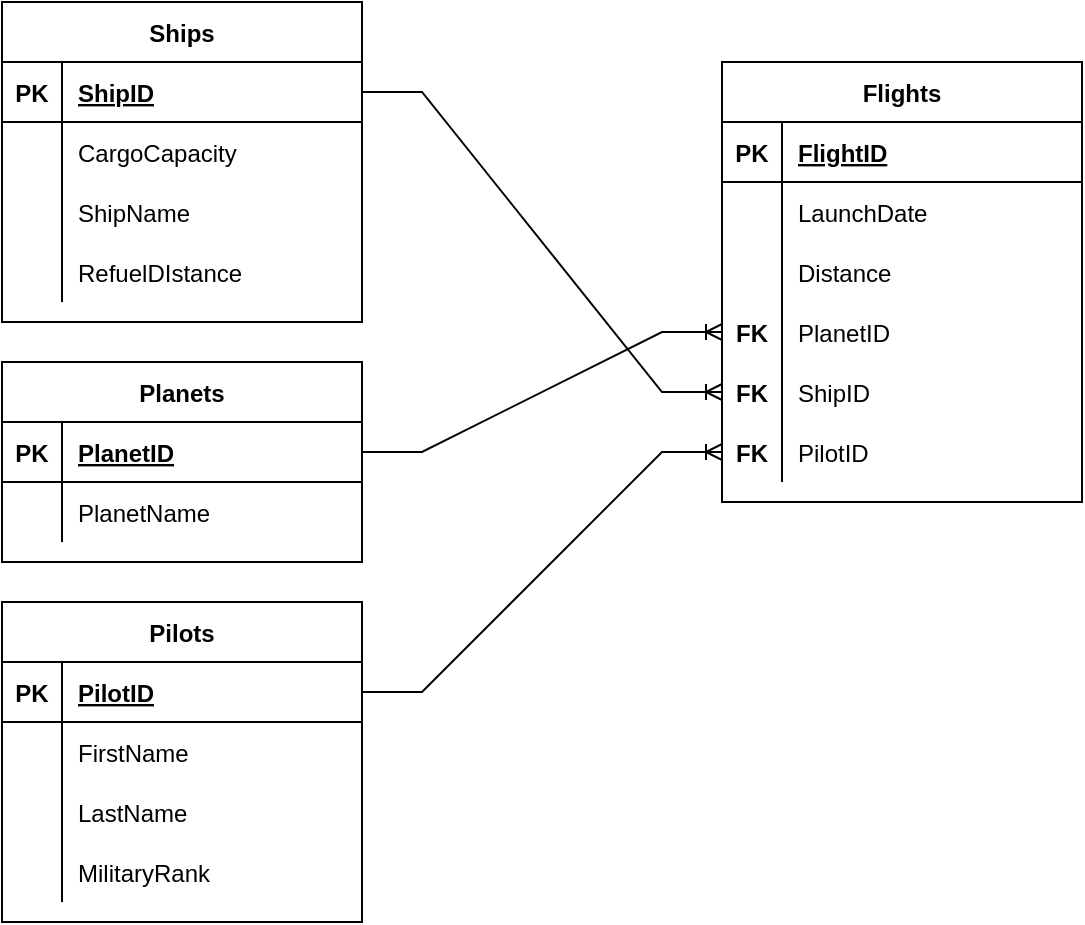 <mxfile version="20.3.7" type="device"><diagram id="O5OlVgzpHmx9Z-WZz147" name="Page-1"><mxGraphModel dx="1865" dy="547" grid="1" gridSize="10" guides="1" tooltips="1" connect="1" arrows="1" fold="1" page="1" pageScale="1" pageWidth="827" pageHeight="1169" math="0" shadow="0"><root><mxCell id="0"/><mxCell id="1" parent="0"/><mxCell id="MBV-LVWiFrtEIEjRHwVz-16" value="Flights" style="shape=table;startSize=30;container=1;collapsible=1;childLayout=tableLayout;fixedRows=1;rowLines=0;fontStyle=1;align=center;resizeLast=1;" vertex="1" parent="1"><mxGeometry x="290" y="110" width="180" height="220" as="geometry"/></mxCell><mxCell id="MBV-LVWiFrtEIEjRHwVz-17" value="" style="shape=tableRow;horizontal=0;startSize=0;swimlaneHead=0;swimlaneBody=0;fillColor=none;collapsible=0;dropTarget=0;points=[[0,0.5],[1,0.5]];portConstraint=eastwest;top=0;left=0;right=0;bottom=1;" vertex="1" parent="MBV-LVWiFrtEIEjRHwVz-16"><mxGeometry y="30" width="180" height="30" as="geometry"/></mxCell><mxCell id="MBV-LVWiFrtEIEjRHwVz-18" value="PK" style="shape=partialRectangle;connectable=0;fillColor=none;top=0;left=0;bottom=0;right=0;fontStyle=1;overflow=hidden;" vertex="1" parent="MBV-LVWiFrtEIEjRHwVz-17"><mxGeometry width="30" height="30" as="geometry"><mxRectangle width="30" height="30" as="alternateBounds"/></mxGeometry></mxCell><mxCell id="MBV-LVWiFrtEIEjRHwVz-19" value="FlightID" style="shape=partialRectangle;connectable=0;fillColor=none;top=0;left=0;bottom=0;right=0;align=left;spacingLeft=6;fontStyle=5;overflow=hidden;" vertex="1" parent="MBV-LVWiFrtEIEjRHwVz-17"><mxGeometry x="30" width="150" height="30" as="geometry"><mxRectangle width="150" height="30" as="alternateBounds"/></mxGeometry></mxCell><mxCell id="MBV-LVWiFrtEIEjRHwVz-20" value="" style="shape=tableRow;horizontal=0;startSize=0;swimlaneHead=0;swimlaneBody=0;fillColor=none;collapsible=0;dropTarget=0;points=[[0,0.5],[1,0.5]];portConstraint=eastwest;top=0;left=0;right=0;bottom=0;" vertex="1" parent="MBV-LVWiFrtEIEjRHwVz-16"><mxGeometry y="60" width="180" height="30" as="geometry"/></mxCell><mxCell id="MBV-LVWiFrtEIEjRHwVz-21" value="" style="shape=partialRectangle;connectable=0;fillColor=none;top=0;left=0;bottom=0;right=0;editable=1;overflow=hidden;fontStyle=1;" vertex="1" parent="MBV-LVWiFrtEIEjRHwVz-20"><mxGeometry width="30" height="30" as="geometry"><mxRectangle width="30" height="30" as="alternateBounds"/></mxGeometry></mxCell><mxCell id="MBV-LVWiFrtEIEjRHwVz-22" value="LaunchDate" style="shape=partialRectangle;connectable=0;fillColor=none;top=0;left=0;bottom=0;right=0;align=left;spacingLeft=6;overflow=hidden;" vertex="1" parent="MBV-LVWiFrtEIEjRHwVz-20"><mxGeometry x="30" width="150" height="30" as="geometry"><mxRectangle width="150" height="30" as="alternateBounds"/></mxGeometry></mxCell><mxCell id="MBV-LVWiFrtEIEjRHwVz-23" value="" style="shape=tableRow;horizontal=0;startSize=0;swimlaneHead=0;swimlaneBody=0;fillColor=none;collapsible=0;dropTarget=0;points=[[0,0.5],[1,0.5]];portConstraint=eastwest;top=0;left=0;right=0;bottom=0;" vertex="1" parent="MBV-LVWiFrtEIEjRHwVz-16"><mxGeometry y="90" width="180" height="30" as="geometry"/></mxCell><mxCell id="MBV-LVWiFrtEIEjRHwVz-24" value="" style="shape=partialRectangle;connectable=0;fillColor=none;top=0;left=0;bottom=0;right=0;editable=1;overflow=hidden;" vertex="1" parent="MBV-LVWiFrtEIEjRHwVz-23"><mxGeometry width="30" height="30" as="geometry"><mxRectangle width="30" height="30" as="alternateBounds"/></mxGeometry></mxCell><mxCell id="MBV-LVWiFrtEIEjRHwVz-25" value="Distance" style="shape=partialRectangle;connectable=0;fillColor=none;top=0;left=0;bottom=0;right=0;align=left;spacingLeft=6;overflow=hidden;" vertex="1" parent="MBV-LVWiFrtEIEjRHwVz-23"><mxGeometry x="30" width="150" height="30" as="geometry"><mxRectangle width="150" height="30" as="alternateBounds"/></mxGeometry></mxCell><mxCell id="MBV-LVWiFrtEIEjRHwVz-26" value="" style="shape=tableRow;horizontal=0;startSize=0;swimlaneHead=0;swimlaneBody=0;fillColor=none;collapsible=0;dropTarget=0;points=[[0,0.5],[1,0.5]];portConstraint=eastwest;top=0;left=0;right=0;bottom=0;" vertex="1" parent="MBV-LVWiFrtEIEjRHwVz-16"><mxGeometry y="120" width="180" height="30" as="geometry"/></mxCell><mxCell id="MBV-LVWiFrtEIEjRHwVz-27" value="FK" style="shape=partialRectangle;connectable=0;fillColor=none;top=0;left=0;bottom=0;right=0;editable=1;overflow=hidden;fontStyle=1;" vertex="1" parent="MBV-LVWiFrtEIEjRHwVz-26"><mxGeometry width="30" height="30" as="geometry"><mxRectangle width="30" height="30" as="alternateBounds"/></mxGeometry></mxCell><mxCell id="MBV-LVWiFrtEIEjRHwVz-28" value="PlanetID" style="shape=partialRectangle;connectable=0;fillColor=none;top=0;left=0;bottom=0;right=0;align=left;spacingLeft=6;overflow=hidden;" vertex="1" parent="MBV-LVWiFrtEIEjRHwVz-26"><mxGeometry x="30" width="150" height="30" as="geometry"><mxRectangle width="150" height="30" as="alternateBounds"/></mxGeometry></mxCell><mxCell id="MBV-LVWiFrtEIEjRHwVz-81" value="" style="shape=tableRow;horizontal=0;startSize=0;swimlaneHead=0;swimlaneBody=0;fillColor=none;collapsible=0;dropTarget=0;points=[[0,0.5],[1,0.5]];portConstraint=eastwest;top=0;left=0;right=0;bottom=0;" vertex="1" parent="MBV-LVWiFrtEIEjRHwVz-16"><mxGeometry y="150" width="180" height="30" as="geometry"/></mxCell><mxCell id="MBV-LVWiFrtEIEjRHwVz-82" value="FK" style="shape=partialRectangle;connectable=0;fillColor=none;top=0;left=0;bottom=0;right=0;editable=1;overflow=hidden;fontStyle=1;" vertex="1" parent="MBV-LVWiFrtEIEjRHwVz-81"><mxGeometry width="30" height="30" as="geometry"><mxRectangle width="30" height="30" as="alternateBounds"/></mxGeometry></mxCell><mxCell id="MBV-LVWiFrtEIEjRHwVz-83" value="ShipID" style="shape=partialRectangle;connectable=0;fillColor=none;top=0;left=0;bottom=0;right=0;align=left;spacingLeft=6;overflow=hidden;" vertex="1" parent="MBV-LVWiFrtEIEjRHwVz-81"><mxGeometry x="30" width="150" height="30" as="geometry"><mxRectangle width="150" height="30" as="alternateBounds"/></mxGeometry></mxCell><mxCell id="MBV-LVWiFrtEIEjRHwVz-90" value="" style="shape=tableRow;horizontal=0;startSize=0;swimlaneHead=0;swimlaneBody=0;fillColor=none;collapsible=0;dropTarget=0;points=[[0,0.5],[1,0.5]];portConstraint=eastwest;top=0;left=0;right=0;bottom=0;" vertex="1" parent="MBV-LVWiFrtEIEjRHwVz-16"><mxGeometry y="180" width="180" height="30" as="geometry"/></mxCell><mxCell id="MBV-LVWiFrtEIEjRHwVz-91" value="FK" style="shape=partialRectangle;connectable=0;fillColor=none;top=0;left=0;bottom=0;right=0;editable=1;overflow=hidden;fontStyle=1;" vertex="1" parent="MBV-LVWiFrtEIEjRHwVz-90"><mxGeometry width="30" height="30" as="geometry"><mxRectangle width="30" height="30" as="alternateBounds"/></mxGeometry></mxCell><mxCell id="MBV-LVWiFrtEIEjRHwVz-92" value="PilotID" style="shape=partialRectangle;connectable=0;fillColor=none;top=0;left=0;bottom=0;right=0;align=left;spacingLeft=6;overflow=hidden;" vertex="1" parent="MBV-LVWiFrtEIEjRHwVz-90"><mxGeometry x="30" width="150" height="30" as="geometry"><mxRectangle width="150" height="30" as="alternateBounds"/></mxGeometry></mxCell><mxCell id="MBV-LVWiFrtEIEjRHwVz-29" value="Planets" style="shape=table;startSize=30;container=1;collapsible=1;childLayout=tableLayout;fixedRows=1;rowLines=0;fontStyle=1;align=center;resizeLast=1;" vertex="1" parent="1"><mxGeometry x="-70" y="260" width="180" height="100" as="geometry"/></mxCell><mxCell id="MBV-LVWiFrtEIEjRHwVz-30" value="" style="shape=tableRow;horizontal=0;startSize=0;swimlaneHead=0;swimlaneBody=0;fillColor=none;collapsible=0;dropTarget=0;points=[[0,0.5],[1,0.5]];portConstraint=eastwest;top=0;left=0;right=0;bottom=1;" vertex="1" parent="MBV-LVWiFrtEIEjRHwVz-29"><mxGeometry y="30" width="180" height="30" as="geometry"/></mxCell><mxCell id="MBV-LVWiFrtEIEjRHwVz-31" value="PK" style="shape=partialRectangle;connectable=0;fillColor=none;top=0;left=0;bottom=0;right=0;fontStyle=1;overflow=hidden;" vertex="1" parent="MBV-LVWiFrtEIEjRHwVz-30"><mxGeometry width="30" height="30" as="geometry"><mxRectangle width="30" height="30" as="alternateBounds"/></mxGeometry></mxCell><mxCell id="MBV-LVWiFrtEIEjRHwVz-32" value="PlanetID" style="shape=partialRectangle;connectable=0;fillColor=none;top=0;left=0;bottom=0;right=0;align=left;spacingLeft=6;fontStyle=5;overflow=hidden;" vertex="1" parent="MBV-LVWiFrtEIEjRHwVz-30"><mxGeometry x="30" width="150" height="30" as="geometry"><mxRectangle width="150" height="30" as="alternateBounds"/></mxGeometry></mxCell><mxCell id="MBV-LVWiFrtEIEjRHwVz-33" value="" style="shape=tableRow;horizontal=0;startSize=0;swimlaneHead=0;swimlaneBody=0;fillColor=none;collapsible=0;dropTarget=0;points=[[0,0.5],[1,0.5]];portConstraint=eastwest;top=0;left=0;right=0;bottom=0;" vertex="1" parent="MBV-LVWiFrtEIEjRHwVz-29"><mxGeometry y="60" width="180" height="30" as="geometry"/></mxCell><mxCell id="MBV-LVWiFrtEIEjRHwVz-34" value="" style="shape=partialRectangle;connectable=0;fillColor=none;top=0;left=0;bottom=0;right=0;editable=1;overflow=hidden;" vertex="1" parent="MBV-LVWiFrtEIEjRHwVz-33"><mxGeometry width="30" height="30" as="geometry"><mxRectangle width="30" height="30" as="alternateBounds"/></mxGeometry></mxCell><mxCell id="MBV-LVWiFrtEIEjRHwVz-35" value="PlanetName" style="shape=partialRectangle;connectable=0;fillColor=none;top=0;left=0;bottom=0;right=0;align=left;spacingLeft=6;overflow=hidden;" vertex="1" parent="MBV-LVWiFrtEIEjRHwVz-33"><mxGeometry x="30" width="150" height="30" as="geometry"><mxRectangle width="150" height="30" as="alternateBounds"/></mxGeometry></mxCell><mxCell id="MBV-LVWiFrtEIEjRHwVz-42" value="Ships" style="shape=table;startSize=30;container=1;collapsible=1;childLayout=tableLayout;fixedRows=1;rowLines=0;fontStyle=1;align=center;resizeLast=1;" vertex="1" parent="1"><mxGeometry x="-70" y="80" width="180" height="160" as="geometry"/></mxCell><mxCell id="MBV-LVWiFrtEIEjRHwVz-43" value="" style="shape=tableRow;horizontal=0;startSize=0;swimlaneHead=0;swimlaneBody=0;fillColor=none;collapsible=0;dropTarget=0;points=[[0,0.5],[1,0.5]];portConstraint=eastwest;top=0;left=0;right=0;bottom=1;" vertex="1" parent="MBV-LVWiFrtEIEjRHwVz-42"><mxGeometry y="30" width="180" height="30" as="geometry"/></mxCell><mxCell id="MBV-LVWiFrtEIEjRHwVz-44" value="PK" style="shape=partialRectangle;connectable=0;fillColor=none;top=0;left=0;bottom=0;right=0;fontStyle=1;overflow=hidden;" vertex="1" parent="MBV-LVWiFrtEIEjRHwVz-43"><mxGeometry width="30" height="30" as="geometry"><mxRectangle width="30" height="30" as="alternateBounds"/></mxGeometry></mxCell><mxCell id="MBV-LVWiFrtEIEjRHwVz-45" value="ShipID" style="shape=partialRectangle;connectable=0;fillColor=none;top=0;left=0;bottom=0;right=0;align=left;spacingLeft=6;fontStyle=5;overflow=hidden;" vertex="1" parent="MBV-LVWiFrtEIEjRHwVz-43"><mxGeometry x="30" width="150" height="30" as="geometry"><mxRectangle width="150" height="30" as="alternateBounds"/></mxGeometry></mxCell><mxCell id="MBV-LVWiFrtEIEjRHwVz-46" value="" style="shape=tableRow;horizontal=0;startSize=0;swimlaneHead=0;swimlaneBody=0;fillColor=none;collapsible=0;dropTarget=0;points=[[0,0.5],[1,0.5]];portConstraint=eastwest;top=0;left=0;right=0;bottom=0;" vertex="1" parent="MBV-LVWiFrtEIEjRHwVz-42"><mxGeometry y="60" width="180" height="30" as="geometry"/></mxCell><mxCell id="MBV-LVWiFrtEIEjRHwVz-47" value="" style="shape=partialRectangle;connectable=0;fillColor=none;top=0;left=0;bottom=0;right=0;editable=1;overflow=hidden;" vertex="1" parent="MBV-LVWiFrtEIEjRHwVz-46"><mxGeometry width="30" height="30" as="geometry"><mxRectangle width="30" height="30" as="alternateBounds"/></mxGeometry></mxCell><mxCell id="MBV-LVWiFrtEIEjRHwVz-48" value="CargoCapacity" style="shape=partialRectangle;connectable=0;fillColor=none;top=0;left=0;bottom=0;right=0;align=left;spacingLeft=6;overflow=hidden;" vertex="1" parent="MBV-LVWiFrtEIEjRHwVz-46"><mxGeometry x="30" width="150" height="30" as="geometry"><mxRectangle width="150" height="30" as="alternateBounds"/></mxGeometry></mxCell><mxCell id="MBV-LVWiFrtEIEjRHwVz-49" value="" style="shape=tableRow;horizontal=0;startSize=0;swimlaneHead=0;swimlaneBody=0;fillColor=none;collapsible=0;dropTarget=0;points=[[0,0.5],[1,0.5]];portConstraint=eastwest;top=0;left=0;right=0;bottom=0;" vertex="1" parent="MBV-LVWiFrtEIEjRHwVz-42"><mxGeometry y="90" width="180" height="30" as="geometry"/></mxCell><mxCell id="MBV-LVWiFrtEIEjRHwVz-50" value="" style="shape=partialRectangle;connectable=0;fillColor=none;top=0;left=0;bottom=0;right=0;editable=1;overflow=hidden;" vertex="1" parent="MBV-LVWiFrtEIEjRHwVz-49"><mxGeometry width="30" height="30" as="geometry"><mxRectangle width="30" height="30" as="alternateBounds"/></mxGeometry></mxCell><mxCell id="MBV-LVWiFrtEIEjRHwVz-51" value="ShipName" style="shape=partialRectangle;connectable=0;fillColor=none;top=0;left=0;bottom=0;right=0;align=left;spacingLeft=6;overflow=hidden;" vertex="1" parent="MBV-LVWiFrtEIEjRHwVz-49"><mxGeometry x="30" width="150" height="30" as="geometry"><mxRectangle width="150" height="30" as="alternateBounds"/></mxGeometry></mxCell><mxCell id="MBV-LVWiFrtEIEjRHwVz-52" value="" style="shape=tableRow;horizontal=0;startSize=0;swimlaneHead=0;swimlaneBody=0;fillColor=none;collapsible=0;dropTarget=0;points=[[0,0.5],[1,0.5]];portConstraint=eastwest;top=0;left=0;right=0;bottom=0;" vertex="1" parent="MBV-LVWiFrtEIEjRHwVz-42"><mxGeometry y="120" width="180" height="30" as="geometry"/></mxCell><mxCell id="MBV-LVWiFrtEIEjRHwVz-53" value="" style="shape=partialRectangle;connectable=0;fillColor=none;top=0;left=0;bottom=0;right=0;editable=1;overflow=hidden;" vertex="1" parent="MBV-LVWiFrtEIEjRHwVz-52"><mxGeometry width="30" height="30" as="geometry"><mxRectangle width="30" height="30" as="alternateBounds"/></mxGeometry></mxCell><mxCell id="MBV-LVWiFrtEIEjRHwVz-54" value="RefuelDIstance" style="shape=partialRectangle;connectable=0;fillColor=none;top=0;left=0;bottom=0;right=0;align=left;spacingLeft=6;overflow=hidden;" vertex="1" parent="MBV-LVWiFrtEIEjRHwVz-52"><mxGeometry x="30" width="150" height="30" as="geometry"><mxRectangle width="150" height="30" as="alternateBounds"/></mxGeometry></mxCell><mxCell id="MBV-LVWiFrtEIEjRHwVz-68" value="Pilots" style="shape=table;startSize=30;container=1;collapsible=1;childLayout=tableLayout;fixedRows=1;rowLines=0;fontStyle=1;align=center;resizeLast=1;" vertex="1" parent="1"><mxGeometry x="-70" y="380" width="180" height="160" as="geometry"/></mxCell><mxCell id="MBV-LVWiFrtEIEjRHwVz-69" value="" style="shape=tableRow;horizontal=0;startSize=0;swimlaneHead=0;swimlaneBody=0;fillColor=none;collapsible=0;dropTarget=0;points=[[0,0.5],[1,0.5]];portConstraint=eastwest;top=0;left=0;right=0;bottom=1;" vertex="1" parent="MBV-LVWiFrtEIEjRHwVz-68"><mxGeometry y="30" width="180" height="30" as="geometry"/></mxCell><mxCell id="MBV-LVWiFrtEIEjRHwVz-70" value="PK" style="shape=partialRectangle;connectable=0;fillColor=none;top=0;left=0;bottom=0;right=0;fontStyle=1;overflow=hidden;" vertex="1" parent="MBV-LVWiFrtEIEjRHwVz-69"><mxGeometry width="30" height="30" as="geometry"><mxRectangle width="30" height="30" as="alternateBounds"/></mxGeometry></mxCell><mxCell id="MBV-LVWiFrtEIEjRHwVz-71" value="PilotID" style="shape=partialRectangle;connectable=0;fillColor=none;top=0;left=0;bottom=0;right=0;align=left;spacingLeft=6;fontStyle=5;overflow=hidden;" vertex="1" parent="MBV-LVWiFrtEIEjRHwVz-69"><mxGeometry x="30" width="150" height="30" as="geometry"><mxRectangle width="150" height="30" as="alternateBounds"/></mxGeometry></mxCell><mxCell id="MBV-LVWiFrtEIEjRHwVz-72" value="" style="shape=tableRow;horizontal=0;startSize=0;swimlaneHead=0;swimlaneBody=0;fillColor=none;collapsible=0;dropTarget=0;points=[[0,0.5],[1,0.5]];portConstraint=eastwest;top=0;left=0;right=0;bottom=0;" vertex="1" parent="MBV-LVWiFrtEIEjRHwVz-68"><mxGeometry y="60" width="180" height="30" as="geometry"/></mxCell><mxCell id="MBV-LVWiFrtEIEjRHwVz-73" value="" style="shape=partialRectangle;connectable=0;fillColor=none;top=0;left=0;bottom=0;right=0;editable=1;overflow=hidden;" vertex="1" parent="MBV-LVWiFrtEIEjRHwVz-72"><mxGeometry width="30" height="30" as="geometry"><mxRectangle width="30" height="30" as="alternateBounds"/></mxGeometry></mxCell><mxCell id="MBV-LVWiFrtEIEjRHwVz-74" value="FirstName" style="shape=partialRectangle;connectable=0;fillColor=none;top=0;left=0;bottom=0;right=0;align=left;spacingLeft=6;overflow=hidden;" vertex="1" parent="MBV-LVWiFrtEIEjRHwVz-72"><mxGeometry x="30" width="150" height="30" as="geometry"><mxRectangle width="150" height="30" as="alternateBounds"/></mxGeometry></mxCell><mxCell id="MBV-LVWiFrtEIEjRHwVz-75" value="" style="shape=tableRow;horizontal=0;startSize=0;swimlaneHead=0;swimlaneBody=0;fillColor=none;collapsible=0;dropTarget=0;points=[[0,0.5],[1,0.5]];portConstraint=eastwest;top=0;left=0;right=0;bottom=0;" vertex="1" parent="MBV-LVWiFrtEIEjRHwVz-68"><mxGeometry y="90" width="180" height="30" as="geometry"/></mxCell><mxCell id="MBV-LVWiFrtEIEjRHwVz-76" value="" style="shape=partialRectangle;connectable=0;fillColor=none;top=0;left=0;bottom=0;right=0;editable=1;overflow=hidden;" vertex="1" parent="MBV-LVWiFrtEIEjRHwVz-75"><mxGeometry width="30" height="30" as="geometry"><mxRectangle width="30" height="30" as="alternateBounds"/></mxGeometry></mxCell><mxCell id="MBV-LVWiFrtEIEjRHwVz-77" value="LastName" style="shape=partialRectangle;connectable=0;fillColor=none;top=0;left=0;bottom=0;right=0;align=left;spacingLeft=6;overflow=hidden;" vertex="1" parent="MBV-LVWiFrtEIEjRHwVz-75"><mxGeometry x="30" width="150" height="30" as="geometry"><mxRectangle width="150" height="30" as="alternateBounds"/></mxGeometry></mxCell><mxCell id="MBV-LVWiFrtEIEjRHwVz-78" value="" style="shape=tableRow;horizontal=0;startSize=0;swimlaneHead=0;swimlaneBody=0;fillColor=none;collapsible=0;dropTarget=0;points=[[0,0.5],[1,0.5]];portConstraint=eastwest;top=0;left=0;right=0;bottom=0;" vertex="1" parent="MBV-LVWiFrtEIEjRHwVz-68"><mxGeometry y="120" width="180" height="30" as="geometry"/></mxCell><mxCell id="MBV-LVWiFrtEIEjRHwVz-79" value="" style="shape=partialRectangle;connectable=0;fillColor=none;top=0;left=0;bottom=0;right=0;editable=1;overflow=hidden;" vertex="1" parent="MBV-LVWiFrtEIEjRHwVz-78"><mxGeometry width="30" height="30" as="geometry"><mxRectangle width="30" height="30" as="alternateBounds"/></mxGeometry></mxCell><mxCell id="MBV-LVWiFrtEIEjRHwVz-80" value="MilitaryRank" style="shape=partialRectangle;connectable=0;fillColor=none;top=0;left=0;bottom=0;right=0;align=left;spacingLeft=6;overflow=hidden;" vertex="1" parent="MBV-LVWiFrtEIEjRHwVz-78"><mxGeometry x="30" width="150" height="30" as="geometry"><mxRectangle width="150" height="30" as="alternateBounds"/></mxGeometry></mxCell><mxCell id="MBV-LVWiFrtEIEjRHwVz-97" value="" style="edgeStyle=entityRelationEdgeStyle;fontSize=12;html=1;endArrow=ERoneToMany;rounded=0;exitX=1;exitY=0.5;exitDx=0;exitDy=0;entryX=0;entryY=0.5;entryDx=0;entryDy=0;" edge="1" parent="1" source="MBV-LVWiFrtEIEjRHwVz-43" target="MBV-LVWiFrtEIEjRHwVz-81"><mxGeometry width="100" height="100" relative="1" as="geometry"><mxPoint x="120" y="130" as="sourcePoint"/><mxPoint x="240" y="110" as="targetPoint"/></mxGeometry></mxCell><mxCell id="MBV-LVWiFrtEIEjRHwVz-98" value="" style="edgeStyle=entityRelationEdgeStyle;fontSize=12;html=1;endArrow=ERoneToMany;rounded=0;exitX=1;exitY=0.5;exitDx=0;exitDy=0;entryX=0;entryY=0.5;entryDx=0;entryDy=0;" edge="1" parent="1" source="MBV-LVWiFrtEIEjRHwVz-30" target="MBV-LVWiFrtEIEjRHwVz-26"><mxGeometry width="100" height="100" relative="1" as="geometry"><mxPoint x="110" y="320" as="sourcePoint"/><mxPoint x="210" y="220" as="targetPoint"/></mxGeometry></mxCell><mxCell id="MBV-LVWiFrtEIEjRHwVz-99" value="" style="edgeStyle=entityRelationEdgeStyle;fontSize=12;html=1;endArrow=ERoneToMany;rounded=0;exitX=1;exitY=0.5;exitDx=0;exitDy=0;entryX=0;entryY=0.5;entryDx=0;entryDy=0;" edge="1" parent="1" source="MBV-LVWiFrtEIEjRHwVz-69" target="MBV-LVWiFrtEIEjRHwVz-90"><mxGeometry width="100" height="100" relative="1" as="geometry"><mxPoint x="110" y="490" as="sourcePoint"/><mxPoint x="210" y="390" as="targetPoint"/></mxGeometry></mxCell></root></mxGraphModel></diagram></mxfile>